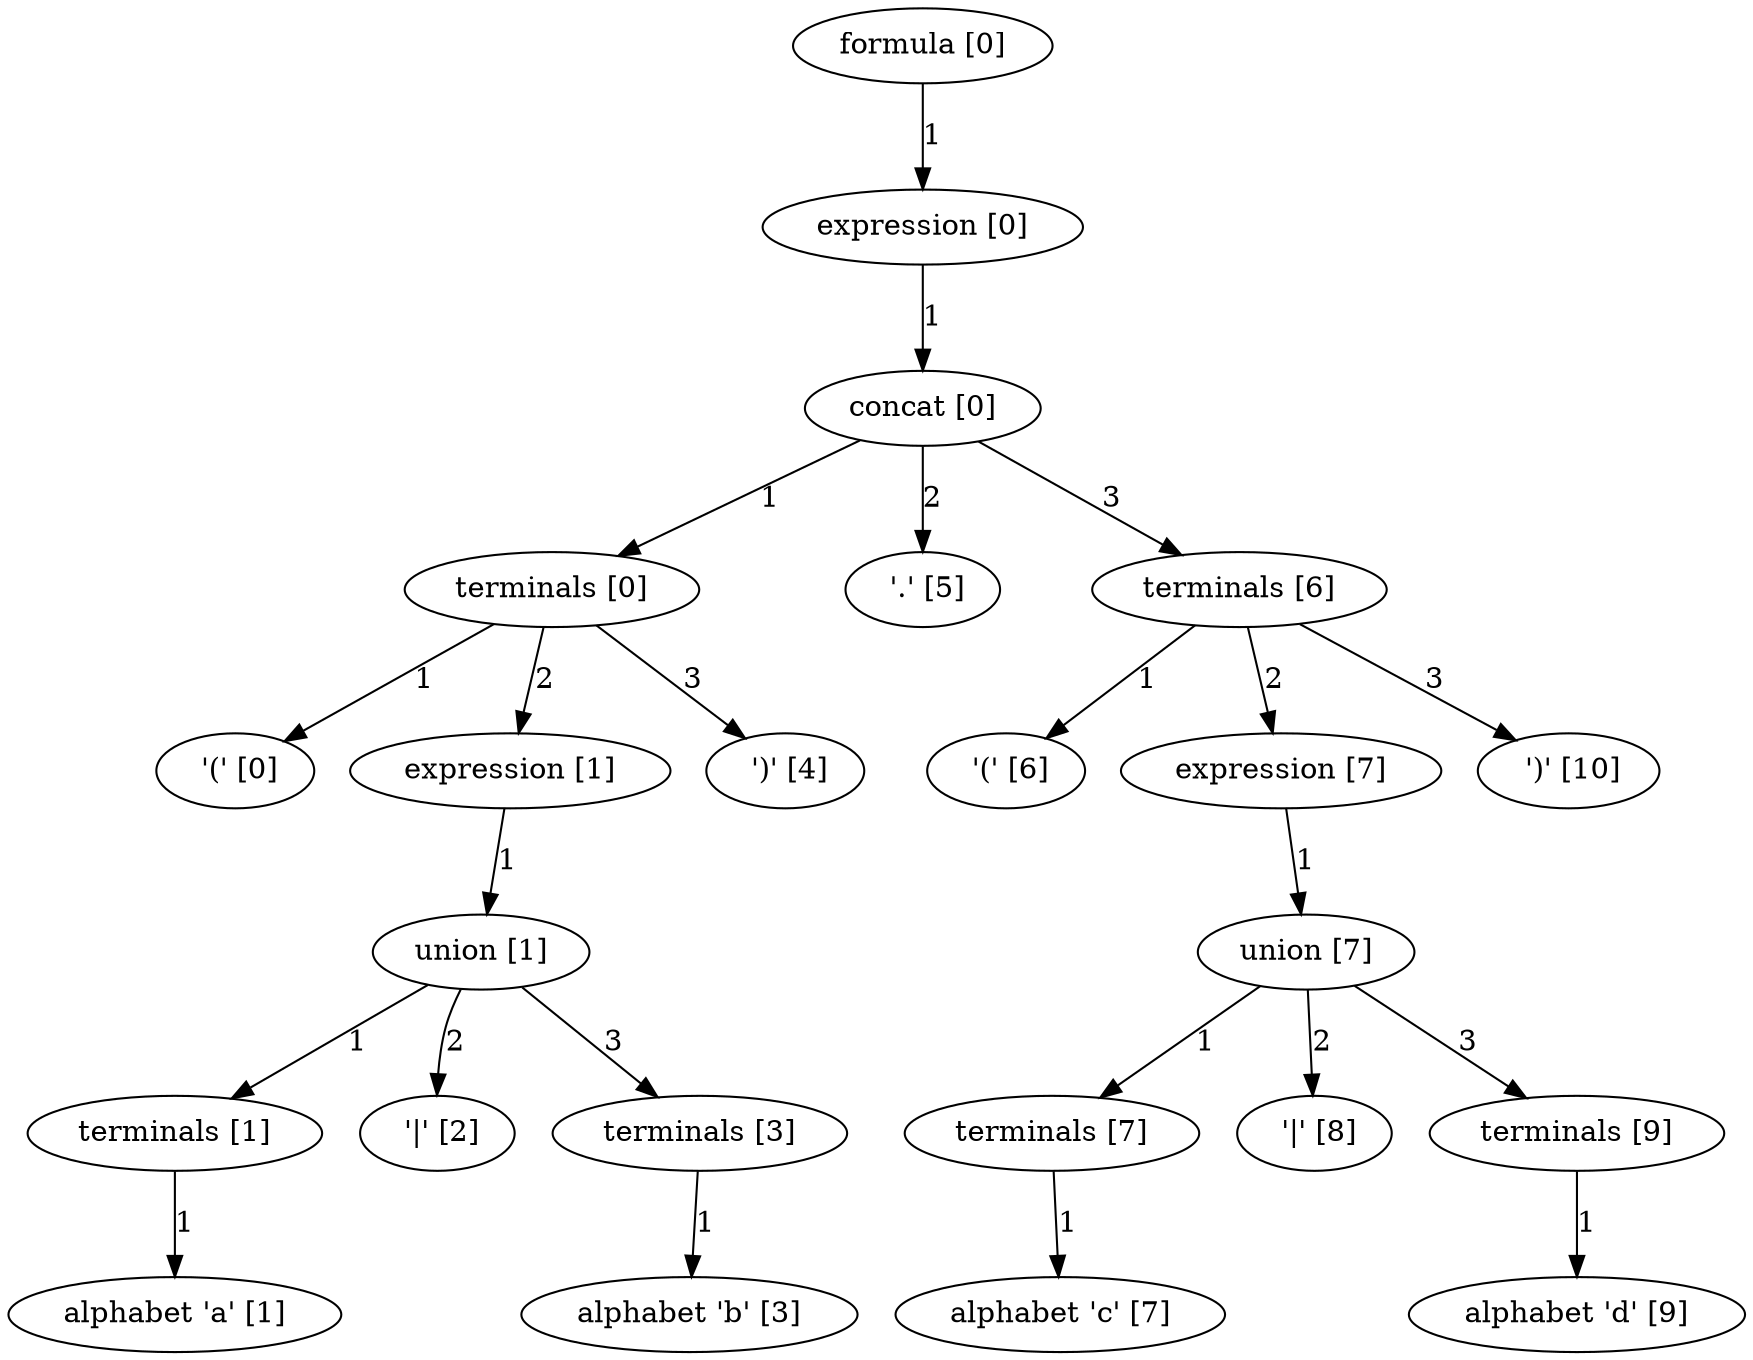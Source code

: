 digraph arpeggio_graph {
140064326989008 [label="formula [0]"];
140064326989008->140064326988864 [label="1"]

140064326988864 [label="expression [0]"];
140064326988864->140064326988720 [label="1"]

140064326988720 [label="concat [0]"];
140064326988720->140064326987856 [label="1"]

140064326987856 [label="terminals [0]"];
140064326987856->140064326893152 [label="1"]

140064326893152 [label=" '(' [0]"];
140064326987856->140064346889680 [label="2"]

140064346889680 [label="expression [1]"];
140064346889680->140064346890112 [label="1"]

140064346890112 [label="union [1]"];
140064346890112->140064346889824 [label="1"]

140064346889824 [label="terminals [1]"];
140064346889824->140064326974472 [label="1"]

140064326974472 [label="alphabet 'a' [1]"];
140064346890112->140064326974592 [label="2"]

140064326974592 [label=" '|' [2]"];
140064346890112->140064346889968 [label="3"]

140064346889968 [label="terminals [3]"];
140064346889968->140064326974712 [label="1"]

140064326974712 [label="alphabet 'b' [3]"];
140064326987856->140064326974352 [label="3"]

140064326974352 [label=" ')' [4]"];
140064326988720->140064326974832 [label="2"]

140064326974832 [label=" '.' [5]"];
140064326988720->140064326988576 [label="3"]

140064326988576 [label="terminals [6]"];
140064326988576->140064326974952 [label="1"]

140064326974952 [label=" '(' [6]"];
140064326988576->140064326988000 [label="2"]

140064326988000 [label="expression [7]"];
140064326988000->140064326988432 [label="1"]

140064326988432 [label="union [7]"];
140064326988432->140064326988144 [label="1"]

140064326988144 [label="terminals [7]"];
140064326988144->140064326975192 [label="1"]

140064326975192 [label="alphabet 'c' [7]"];
140064326988432->140064326975312 [label="2"]

140064326975312 [label=" '|' [8]"];
140064326988432->140064326988288 [label="3"]

140064326988288 [label="terminals [9]"];
140064326988288->140064326996048 [label="1"]

140064326996048 [label="alphabet 'd' [9]"];
140064326988576->140064326975072 [label="3"]

140064326975072 [label=" ')' [10]"];
}